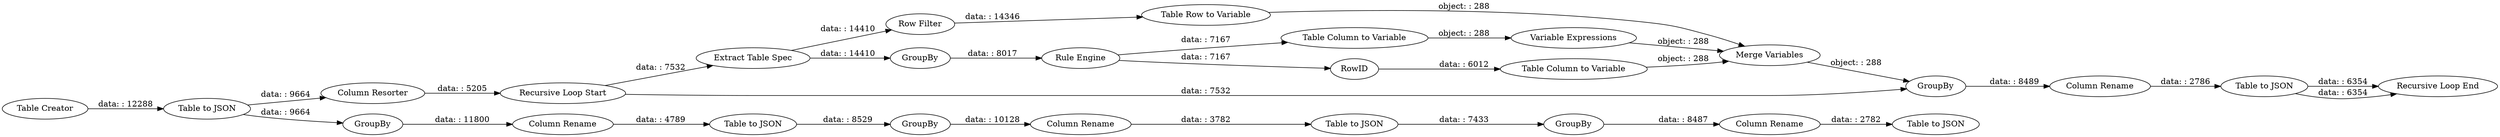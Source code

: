 digraph {
	"7597623419219548797_15" [label="Recursive Loop Start"]
	"7597623419219548797_17" [label="Table to JSON"]
	"7597623419219548797_7" [label="Table to JSON"]
	"5124382257971401893_28" [label="Row Filter"]
	"7597623419219548797_6" [label="Column Rename"]
	"7597623419219548797_12" [label="Table to JSON"]
	"7597623419219548797_14" [label=GroupBy]
	"5124382257971401893_34" [label="Variable Expressions"]
	"5124382257971401893_29" [label="Table Row to Variable"]
	"5124382257971401893_32" [label="Table Column to Variable"]
	"7597623419219548797_1" [label="Table Creator"]
	"7597623419219548797_27" [label="Column Resorter"]
	"7597623419219548797_5" [label="Table to JSON"]
	"7597623419219548797_8" [label=GroupBy]
	"5124382257971401893_33" [label="Merge Variables"]
	"7597623419219548797_9" [label="Table to JSON"]
	"5124382257971401893_31" [label="Table Column to Variable"]
	"7597623419219548797_10" [label=GroupBy]
	"7597623419219548797_13" [label="Column Rename"]
	"5124382257971401893_21" [label="Extract Table Spec"]
	"7597623419219548797_16" [label="Recursive Loop End"]
	"5124382257971401893_24" [label=RowID]
	"5124382257971401893_22" [label=GroupBy]
	"7597623419219548797_18" [label=GroupBy]
	"7597623419219548797_19" [label="Column Rename"]
	"7597623419219548797_11" [label="Column Rename"]
	"5124382257971401893_23" [label="Rule Engine"]
	"5124382257971401893_22" -> "5124382257971401893_23" [label="data: : 8017"]
	"5124382257971401893_24" -> "5124382257971401893_31" [label="data: : 6012"]
	"5124382257971401893_34" -> "5124382257971401893_33" [label="object: : 288"]
	"5124382257971401893_33" -> "7597623419219548797_18" [label="object: : 288"]
	"7597623419219548797_17" -> "7597623419219548797_16" [label="data: : 6354"]
	"7597623419219548797_7" -> "7597623419219548797_10" [label="data: : 8529"]
	"7597623419219548797_5" -> "7597623419219548797_8" [label="data: : 9664"]
	"7597623419219548797_18" -> "7597623419219548797_19" [label="data: : 8489"]
	"7597623419219548797_11" -> "7597623419219548797_9" [label="data: : 3782"]
	"7597623419219548797_6" -> "7597623419219548797_7" [label="data: : 4789"]
	"7597623419219548797_19" -> "7597623419219548797_17" [label="data: : 2786"]
	"7597623419219548797_10" -> "7597623419219548797_11" [label="data: : 10128"]
	"5124382257971401893_28" -> "5124382257971401893_29" [label="data: : 14346"]
	"7597623419219548797_8" -> "7597623419219548797_6" [label="data: : 11800"]
	"7597623419219548797_27" -> "7597623419219548797_15" [label="data: : 5205"]
	"5124382257971401893_31" -> "5124382257971401893_33" [label="object: : 288"]
	"5124382257971401893_32" -> "5124382257971401893_34" [label="object: : 288"]
	"5124382257971401893_29" -> "5124382257971401893_33" [label="object: : 288"]
	"7597623419219548797_14" -> "7597623419219548797_13" [label="data: : 8487"]
	"5124382257971401893_21" -> "5124382257971401893_22" [label="data: : 14410"]
	"7597623419219548797_15" -> "7597623419219548797_18" [label="data: : 7532"]
	"7597623419219548797_9" -> "7597623419219548797_14" [label="data: : 7433"]
	"7597623419219548797_1" -> "7597623419219548797_5" [label="data: : 12288"]
	"7597623419219548797_17" -> "7597623419219548797_16" [label="data: : 6354"]
	"5124382257971401893_23" -> "5124382257971401893_24" [label="data: : 7167"]
	"7597623419219548797_5" -> "7597623419219548797_27" [label="data: : 9664"]
	"7597623419219548797_15" -> "5124382257971401893_21" [label="data: : 7532"]
	"5124382257971401893_21" -> "5124382257971401893_28" [label="data: : 14410"]
	"7597623419219548797_13" -> "7597623419219548797_12" [label="data: : 2782"]
	"5124382257971401893_23" -> "5124382257971401893_32" [label="data: : 7167"]
	rankdir=LR
}
